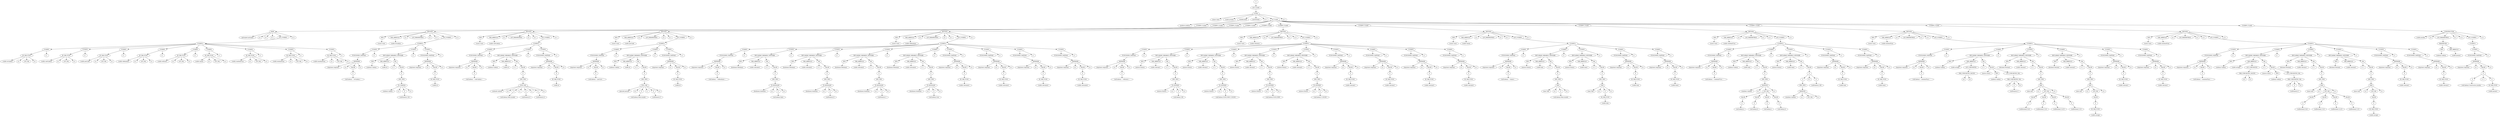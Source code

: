 digraph G{
52243212[label="S"];
52243212->426867;
426867[label="LST_CLASE"];
426867->3841804;
3841804[label="CLASE"];
3841804->34576242;
34576242[label="(clase) clase"];
3841804->42750725;
42750725[label="(valId) prueba"];
3841804->49212206;
49212206[label="VISIBILIDAD"];
49212206->40256670;
40256670[label="(publico) publico"];
3841804->26765710;
26765710[label="EXTENDER"];
3841804->39564799;
39564799[label="({) {"];
3841804->20538874;
20538874[label="CP_CLASE"];
20538874->50632145;
50632145[label="CUERPO_CLASE"];
50632145->53036123;
53036123[label="MAIN"];
53036123->7563067;
7563067[label="(principal) principal"];
53036123->958745;
958745[label="(() ("];
53036123->8628710;
8628710[label="()) )"];
53036123->10549531;
10549531[label="({) {"];
53036123->27836922;
27836922[label="LST_CUERPO"];
27836922->49205706;
49205706[label="CUERPO+"];
49205706->40198173;
40198173[label="CUERPO"];
40198173->26239245;
26239245[label="ID_VAR_FUNC"];
26239245->34826618;
34826618[label="(valId) toCadena"];
26239245->45004109;
45004109[label="(() ("];
26239245->2383799;
2383799[label="LST_VAL"];
26239245->21454193;
21454193[label="()) )"];
40198173->58870012;
58870012[label="(;) ;"];
49205706->60068066;
60068066[label="CUERPO"];
60068066->3741682;
3741682[label="ID_VAR_FUNC"];
3741682->33675143;
33675143[label="(valId) subCadena"];
3741682->34640832;
34640832[label="(() ("];
3741682->43332040;
43332040[label="LST_VAL"];
3741682->54444047;
54444047[label="()) )"];
60068066->20234383;
20234383[label="(;) ;"];
49205706->47891719;
47891719[label="CUERPO"];
47891719->28372289;
28372289[label="ID_VAR_FUNC"];
28372289->54024015;
54024015[label="(valId) posCade"];
28372289->16454088;
16454088[label="(() ("];
28372289->13869071;
13869071[label="LST_VAL"];
28372289->57712780;
57712780[label="()) )"];
47891719->49652976;
49652976[label="(;) ;"];
49205706->44223604;
44223604[label="CUERPO"];
44223604->62468121;
62468121[label="ID_VAR_FUNC"];
62468121->25342185;
25342185[label="(valId) toBooleano"];
62468121->26753075;
26753075[label="(() ("];
62468121->39451090;
39451090[label="LST_VAL"];
62468121->19515494;
19515494[label="()) )"];
44223604->41421720;
41421720[label="(;) ;"];
49205706->37251161;
37251161[label="CUERPO"];
37251161->66824994;
66824994[label="ID_VAR_FUNC"];
66824994->64554036;
64554036[label="(valId) toEntero"];
66824994->44115416;
44115416[label="(() ("];
66824994->61494432;
61494432[label="LST_VAL"];
66824994->16578980;
16578980[label="()) )"];
37251161->14993092;
14993092[label="(;) ;"];
49205706->720107;
720107[label="CUERPO"];
720107->6480969;
6480969[label="ID_VAR_FUNC"];
6480969->58328727;
58328727[label="(valId) taman"];
6480969->55196503;
55196503[label="(() ("];
6480969->27006480;
27006480[label="LST_VAL"];
6480969->41731733;
41731733[label="()) )"];
720107->40041277;
40041277[label="(;) ;"];
49205706->24827179;
24827179[label="CUERPO"];
24827179->22118023;
22118023[label="ID_VAR_FUNC"];
22118023->64844482;
64844482[label="(valId) randomFUnc"];
22118023->46729429;
46729429[label="(() ("];
22118023->17911681;
17911681[label="LST_VAL"];
22118023->26987408;
26987408[label="()) )"];
24827179->41560081;
41560081[label="(;) ;"];
49205706->38496415;
38496415[label="CUERPO"];
38496415->10923418;
10923418[label="ID_VAR_FUNC"];
10923418->31201899;
31201899[label="(valId) minimoFunc"];
10923418->12381635;
12381635[label="(() ("];
10923418->44325851;
44325851[label="LST_VAL"];
10923418->63388340;
63388340[label="()) )"];
38496415->33624151;
33624151[label="(;) ;"];
49205706->34181910;
34181910[label="CUERPO"];
34181910->39201736;
39201736[label="ID_VAR_FUNC"];
39201736->17271312;
17271312[label="(valId) maximoFunc"];
39201736->21224086;
21224086[label="(() ("];
39201736->56799051;
56799051[label="LST_VAL"];
39201736->41429416;
41429416[label="()) )"];
34181910->37320431;
37320431[label="(;) ;"];
53036123->339559;
339559[label="(}) }"];
20538874->3056034;
3056034[label="CUERPO_CLASE"];
3056034->27504314;
27504314[label="METODO"];
27504314->46212239;
46212239[label="TIPO"];
46212239->13256970;
13256970[label="(vacio) vacio"];
27504314->52203868;
52203868[label="VAR_ARREGLO"];
52203868->72766;
72766[label="(valId) toCadena"];
27504314->654897;
654897[label="(() ("];
27504314->5894079;
5894079[label="LST_PARAMETROS"];
27504314->53046711;
53046711[label="()) )"];
27504314->7658356;
7658356[label="({) {"];
27504314->1816341;
1816341[label="LST_CUERPO"];
1816341->16347077;
16347077[label="CUERPO+"];
16347077->12905972;
12905972[label="CUERPO"];
12905972->49044892;
49044892[label="FUNCIONES_NATIVAS"];
49044892->38750844;
38750844[label="IMPRIMIR"];
38750844->13213278;
13213278[label="(imprimir) imprimir"];
38750844->51810644;
51810644[label="(() ("];
38750844->63642613;
63642613[label="VALOR"];
63642613->35912612;
35912612[label="E"];
35912612->54778057;
54778057[label="(valCadena) ----toCadena----"];
38750844->23240469;
23240469[label="()) )"];
12905972->7837633;
7837633[label="(;) ;"];
16347077->3429838;
3429838[label="CUERPO"];
3429838->30868550;
30868550[label="DECLARAR_VARIABLE_SINVISIBI"];
30868550->9381496;
9381496[label="TIPO"];
9381496->17324607;
17324607[label="(cadena) Cadena"];
30868550->21703739;
21703739[label="VAR_ARREGLO"];
21703739->61115925;
61115925[label="(valId) id"];
30868550->13172414;
13172414[label="VAL"];
13172414->51442863;
51442863[label="(=) ="];
13172414->60332585;
60332585[label="VALOR"];
60332585->6122357;
6122357[label="E"];
6122357->55101221;
55101221[label="OPE_TIPO"];
55101221->26148945;
26148945[label="TO_CADENA"];
26148945->34013913;
34013913[label="(cadena) cadena"];
26148945->37689768;
37689768[label="(() ("];
26148945->3663598;
3663598[label="E"];
3663598->32972388;
32972388[label="(valNumero) 105"];
26148945->28316044;
28316044[label="()) )"];
3429838->53517805;
53517805[label="(;) ;"];
16347077->11898202;
11898202[label="CUERPO"];
11898202->39974954;
39974954[label="FUNCIONES_NATIVAS"];
39974954->24230272;
24230272[label="IMPRIMIR"];
24230272->16745860;
16745860[label="(imprimir) imprimir"];
24230272->16495015;
16495015[label="(() ("];
24230272->14237410;
14237410[label="VALOR"];
14237410->61027830;
61027830[label="E"];
61027830->12379565;
12379565[label="ID_VAR_FUNC"];
12379565->44307222;
44307222[label="(valId) id"];
24230272->63220684;
63220684[label="()) )"];
11898202->32115247;
32115247[label="(;) ;"];
27504314->20601768;
20601768[label="(}) }"];
20538874->51198184;
51198184[label="CUERPO_CLASE"];
51198184->58130472;
58130472[label="METODO"];
58130472->53412201;
53412201[label="TIPO"];
53412201->10947764;
10947764[label="(vacio) vacio"];
58130472->31421019;
31421019[label="VAR_ARREGLO"];
31421019->14353717;
14353717[label="(valId) subCadena"];
58130472->62074597;
62074597[label="(() ("];
58130472->21800467;
21800467[label="LST_PARAMETROS"];
58130472->61986480;
61986480[label="()) )"];
58130472->21007413;
21007413[label="({) {"];
58130472->54848996;
54848996[label="LST_CUERPO"];
54848996->23878916;
23878916[label="CUERPO+"];
23878916->13583655;
13583655[label="CUERPO"];
13583655->55144039;
55144039[label="FUNCIONES_NATIVAS"];
55144039->26534308;
26534308[label="IMPRIMIR"];
26534308->37482183;
37482183[label="(imprimir) imprimir"];
26534308->1795329;
1795329[label="(() ("];
26534308->16157963;
16157963[label="VALOR"];
16157963->11203942;
11203942[label="E"];
11203942->33726620;
33726620[label="(valCadena) ----subCadena----"];
26534308->35104124;
35104124[label="()) )"];
13583655->47501665;
47501665[label="(;) ;"];
23878916->24861802;
24861802[label="CUERPO"];
24861802->22429634;
22429634[label="DECLARAR_VARIABLE_SINVISIBI"];
22429634->540121;
540121[label="TIPO"];
540121->4861097;
4861097[label="(cadena) Cadena"];
22429634->43749873;
43749873[label="VAR_ARREGLO"];
43749873->58204539;
58204539[label="(valId) id"];
22429634->54078809;
54078809[label="VAL"];
54078809->16947234;
16947234[label="(=) ="];
54078809->18307385;
18307385[label="VALOR"];
18307385->30548742;
30548742[label="E"];
30548742->6503226;
6503226[label="OPE_TIPO"];
6503226->58529038;
58529038[label="SUB_CAD"];
58529038->56999299;
56999299[label="(subcad) subcad"];
58529038->43231651;
43231651[label="(() ("];
58529038->53540541;
53540541[label="E"];
53540541->12102828;
12102828[label="(valCadena) Hola mundo"];
58529038->41816592;
41816592[label="(,) ,"];
58529038->40805010;
40805010[label="E"];
40805010->31700771;
31700771[label="(valNumero) 0"];
58529038->16871484;
16871484[label="(,) ,"];
58529038->17625630;
17625630[label="E"];
17625630->24412946;
24412946[label="(valNumero) 4"];
58529038->18389930;
18389930[label="()) )"];
24861802->31291646;
31291646[label="(;) ;"];
23878916->13189358;
13189358[label="CUERPO"];
13189358->51595365;
51595365[label="FUNCIONES_NATIVAS"];
51595365->61705107;
61705107[label="IMPRIMIR"];
61705107->18475057;
18475057[label="(imprimir) imprimir"];
61705107->32057793;
32057793[label="(() ("];
61705107->20084682;
20084682[label="VALOR"];
20084682->46544415;
46544415[label="E"];
46544415->16246551;
16246551[label="ID_VAR_FUNC"];
16246551->12001237;
12001237[label="(valId) id"];
61705107->40902273;
40902273[label="()) )"];
13189358->32576140;
32576140[label="(;) ;"];
58130472->24749807;
24749807[label="(}) }"];
20538874->21421675;
21421675[label="CUERPO_CLASE"];
21421675->58577354;
58577354[label="METODO"];
58577354->57434139;
57434139[label="TIPO"];
57434139->47145209;
47145209[label="(vacio) vacio"];
58577354->21653700;
21653700[label="VAR_ARREGLO"];
21653700->60665573;
60665573[label="(valId) posCade"];
58577354->9119245;
9119245[label="(() ("];
58577354->14964341;
14964341[label="LST_PARAMETROS"];
58577354->461342;
461342[label="()) )"];
58577354->4152081;
4152081[label="({) {"];
58577354->37368736;
37368736[label="LST_CUERPO"];
37368736->774306;
774306[label="CUERPO+"];
774306->6968762;
6968762[label="CUERPO"];
6968762->62718864;
62718864[label="FUNCIONES_NATIVAS"];
62718864->27598869;
27598869[label="IMPRIMIR"];
27598869->47063234;
47063234[label="(imprimir) imprimir"];
27598869->20915929;
20915929[label="(() ("];
27598869->54025633;
54025633[label="VALOR"];
54025633->16468652;
16468652[label="E"];
16468652->14000148;
14000148[label="(valCadena) ----posCad----"];
27598869->58892473;
58892473[label="()) )"];
6968762->60270212;
60270212[label="(;) ;"];
774306->5560998;
5560998[label="CUERPO"];
5560998->50048984;
50048984[label="DECLARAR_VARIABLE_SINVISIBI"];
50048984->47787675;
47787675[label="TIPO"];
47787675->27435897;
27435897[label="(cadena) Cadena"];
50048984->45596481;
45596481[label="VAR_ARREGLO"];
45596481->7715150;
7715150[label="(valId) id"];
50048984->2327487;
2327487[label="VAL"];
2327487->20947391;
20947391[label="(=) ="];
2327487->54308798;
54308798[label="VALOR"];
54308798->19017142;
19017142[label="E"];
19017142->36936550;
36936550[label="OPE_TIPO"];
36936550->63993496;
63993496[label="POS_CAD"];
63993496->39070558;
39070558[label="(poscad) poscaD"];
63993496->16090703;
16090703[label="(() ("];
63993496->10598606;
10598606[label="E"];
10598606->28278595;
28278595[label="(valCadena) Hola mundo"];
63993496->53180767;
53180767[label="(,) ,"];
63993496->8864859;
8864859[label="E"];
8864859->12674872;
12674872[label="(valNumero) 3"];
63993496->46964992;
46964992[label="()) )"];
5560998->20031746;
20031746[label="(;) ;"];
774306->46067993;
46067993[label="CUERPO"];
46067993->11958757;
11958757[label="FUNCIONES_NATIVAS"];
11958757->40519951;
40519951[label="IMPRIMIR"];
40519951->29135240;
29135240[label="(imprimir) imprimir"];
40519951->60890569;
60890569[label="(() ("];
40519951->11144211;
11144211[label="VALOR"];
11144211->33189039;
33189039[label="E"];
33189039->30265903;
30265903[label="ID_VAR_FUNC"];
30265903->3957675;
3957675[label="(valId) id"];
40519951->35619075;
35619075[label="()) )"];
46067993->52136226;
52136226[label="(;) ;"];
58577354->66572856;
66572856[label="(}) }"];
20538874->62284798;
62284798[label="CUERPO_CLASE"];
62284798->23692278;
23692278[label="METODO"];
23692278->11903911;
11903911[label="TIPO"];
11903911->40026340;
40026340[label="(vacio) vacio"];
23692278->24692740;
24692740[label="VAR_ARREGLO"];
24692740->20908074;
20908074[label="(valId) toBooleano"];
23692278->53954942;
53954942[label="(() ("];
23692278->15832433;
15832433[label="LST_PARAMETROS"];
23692278->8274172;
8274172[label="()) )"];
23692278->7358688;
7358688[label="({) {"];
23692278->66228199;
66228199[label="LST_CUERPO"];
66228199->59182880;
59182880[label="CUERPO+"];
59182880->62883878;
62883878[label="CUERPO"];
62883878->29083993;
29083993[label="FUNCIONES_NATIVAS"];
29083993->60429346;
60429346[label="IMPRIMIR"];
60429346->6993202;
6993202[label="(imprimir) imprimir"];
60429346->62938818;
62938818[label="(() ("];
60429346->29578451;
29578451[label="VALOR"];
29578451->64879470;
64879470[label="E"];
64879470->47044325;
47044325[label="(valCadena) ----toBooleano----"];
60429346->20745743;
20745743[label="()) )"];
62883878->52493967;
52493967[label="(;) ;"];
59182880->2683661;
2683661[label="CUERPO"];
2683661->24152954;
24152954[label="DECLARAR_VARIABLE_SINVISIBI"];
24152954->16049999;
16049999[label="TIPO"];
16049999->10232270;
10232270[label="(booleano) Booleano"];
24152954->24981566;
24981566[label="VAR_ARREGLO"];
24981566->23507505;
23507505[label="(valId) calculate1"];
24152954->10240961;
10240961[label="VAL"];
10240961->25059790;
25059790[label="(=) ="];
10240961->24211521;
24211521[label="VALOR"];
24211521->16577099;
16577099[label="E"];
16577099->14976165;
14976165[label="OPE_TIPO"];
14976165->567760;
567760[label="TO_BOOLEAN"];
567760->5109846;
5109846[label="(booleano) booleano"];
567760->45988614;
45988614[label="(() ("];
567760->11244347;
11244347[label="E"];
11244347->34090260;
34090260[label="(valCadena) false"];
567760->38376892;
38376892[label="()) )"];
2683661->9847715;
9847715[label="(;) ;"];
59182880->21520579;
21520579[label="CUERPO"];
21520579->59467483;
59467483[label="DECLARAR_VARIABLE_SINVISIBI"];
59467483->65445301;
65445301[label="TIPO"];
65445301->52136803;
52136803[label="(booleano) Booleano"];
59467483->66578044;
66578044[label="VAR_ARREGLO"];
66578044->62331491;
62331491[label="(valId) calculate2"];
59467483->24112512;
24112512[label="VAL"];
24112512->15686020;
15686020[label="(=) ="];
24112512->6956456;
6956456[label="VALOR"];
6956456->62608109;
62608109[label="E"];
62608109->26602077;
26602077[label="OPE_TIPO"];
26602077->38092103;
38092103[label="TO_BOOLEAN"];
38092103->7284614;
7284614[label="(booleano) booleano"];
38092103->65561530;
65561530[label="(() ("];
38092103->53182860;
53182860[label="E"];
53182860->8883693;
8883693[label="(valNumero) 0"];
38092103->12844374;
12844374[label="()) )"];
21520579->48490504;
48490504[label="(;) ;"];
59182880->33761356;
33761356[label="CUERPO"];
33761356->35416756;
35416756[label="DECLARAR_VARIABLE_SINVISIBI"];
35416756->50315352;
50315352[label="TIPO"];
50315352->50184984;
50184984[label="(booleano) Booleano"];
35416756->49011679;
49011679[label="VAR_ARREGLO"];
49011679->38451933;
38451933[label="(valId) calculate3"];
35416756->10523083;
10523083[label="VAL"];
10523083->27598891;
27598891[label="(=) ="];
10523083->47063428;
47063428[label="VALOR"];
47063428->20917673;
20917673[label="E"];
20917673->54041329;
54041329[label="OPE_TIPO"];
54041329->16609919;
16609919[label="TO_BOOLEAN"];
16609919->15271547;
15271547[label="(booleano) booleano"];
16609919->3226198;
3226198[label="(() ("];
16609919->29035785;
29035785[label="E"];
29035785->59995477;
59995477[label="(valNumero) 1"];
16609919->3088388;
3088388[label="()) )"];
33761356->27795493;
27795493[label="(;) ;"];
59182880->48832851;
48832851[label="CUERPO"];
48832851->36842478;
36842478[label="DECLARAR_VARIABLE_SINVISIBI"];
36842478->63146847;
63146847[label="TIPO"];
63146847->31450711;
31450711[label="(booleano) Booleano"];
36842478->14620943;
14620943[label="VAR_ARREGLO"];
14620943->64479624;
64479624[label="(valId) calculate4"];
36842478->43445707;
43445707[label="VAL"];
43445707->55467050;
55467050[label="(=) ="];
43445707->29441404;
29441404[label="VALOR"];
29441404->63646052;
63646052[label="E"];
63646052->35943562;
35943562[label="OPE_TIPO"];
35943562->55056607;
55056607[label="TO_BOOLEAN"];
55056607->25747420;
25747420[label="(booleano) booleano"];
55056607->30400195;
30400195[label="(() ("];
55056607->5166299;
5166299[label="E"];
5166299->46496694;
46496694[label="(valCadena) true"];
55056607->15817070;
15817070[label="()) )"];
48832851->8135907;
8135907[label="(;) ;"];
59182880->6114302;
6114302[label="CUERPO"];
6114302->55028720;
55028720[label="FUNCIONES_NATIVAS"];
55028720->25496434;
25496434[label="IMPRIMIR"];
25496434->28141317;
28141317[label="(imprimir) imprimir"];
25496434->51945267;
51945267[label="(() ("];
25496434->64854219;
64854219[label="VALOR"];
64854219->46817064;
46817064[label="E"];
46817064->18700393;
18700393[label="ID_VAR_FUNC"];
18700393->34085817;
34085817[label="(valId) calculate1"];
25496434->38336904;
38336904[label="()) )"];
6114302->9487824;
9487824[label="(;) ;"];
59182880->18281552;
18281552[label="CUERPO"];
18281552->30316242;
30316242[label="FUNCIONES_NATIVAS"];
30316242->4410728;
4410728[label="IMPRIMIR"];
4410728->39696553;
39696553[label="(imprimir) imprimir"];
4410728->21724664;
21724664[label="(() ("];
4410728->61304253;
61304253[label="VALOR"];
61304253->14867369;
14867369[label="E"];
14867369->66697461;
66697461[label="ID_VAR_FUNC"];
66697461->63406242;
63406242[label="(valId) calculate2"];
4410728->33785274;
33785274[label="()) )"];
18281552->35632012;
35632012[label="(;) ;"];
59182880->52252659;
52252659[label="CUERPO"];
52252659->511887;
511887[label="FUNCIONES_NATIVAS"];
511887->4606985;
4606985[label="IMPRIMIR"];
4606985->41462866;
41462866[label="(imprimir) imprimir"];
4606985->37621475;
37621475[label="(() ("];
4606985->3048957;
3048957[label="VALOR"];
3048957->27440617;
27440617[label="E"];
27440617->45638969;
45638969[label="ID_VAR_FUNC"];
45638969->8097541;
8097541[label="(valId) calculate3"];
4606985->5769005;
5769005[label="()) )"];
52252659->51921052;
51921052[label="(;) ;"];
59182880->64636290;
64636290[label="CUERPO"];
64636290->44855704;
44855704[label="FUNCIONES_NATIVAS"];
44855704->1048160;
1048160[label="IMPRIMIR"];
1048160->9433441;
9433441[label="(imprimir) imprimir"];
1048160->17792110;
17792110[label="(() ("];
1048160->25911262;
25911262[label="VALOR"];
25911262->31874772;
31874772[label="E"];
31874772->18437496;
18437496[label="ID_VAR_FUNC"];
18437496->31719739;
31719739[label="(valId) calculate4"];
1048160->17042198;
17042198[label="()) )"];
64636290->19162058;
19162058[label="(;) ;"];
23692278->38240801;
38240801[label="(}) }"];
20538874->8622890;
8622890[label="CUERPO_CLASE"];
8622890->10497152;
10497152[label="METODO"];
10497152->27365507;
27365507[label="TIPO"];
27365507->44962972;
44962972[label="(vacio) vacio"];
10497152->2013564;
2013564[label="VAR_ARREGLO"];
2013564->18122076;
18122076[label="(valId) toEntero"];
10497152->28880957;
28880957[label="(() ("];
10497152->58602024;
58602024[label="LST_PARAMETROS"];
10497152->57656175;
57656175[label="()) )"];
10497152->49143529;
49143529[label="({) {"];
10497152->39638585;
39638585[label="LST_CUERPO"];
39638585->21202951;
21202951[label="CUERPO+"];
21202951->56608836;
56608836[label="CUERPO"];
56608836->39717481;
39717481[label="FUNCIONES_NATIVAS"];
39717481->21913016;
21913016[label="IMPRIMIR"];
21913016->62999416;
62999416[label="(imprimir) imprimir"];
21913016->30123835;
30123835[label="(() ("];
21913016->2679067;
2679067[label="VALOR"];
2679067->24111608;
24111608[label="E"];
24111608->15677883;
15677883[label="(valCadena) ----toEntero----"];
21913016->6883221;
6883221[label="()) )"];
56608836->61948991;
61948991[label="(;) ;"];
21202951->20670010;
20670010[label="CUERPO"];
20670010->51812368;
51812368[label="DECLARAR_VARIABLE_SINVISIBI"];
51812368->63658128;
63658128[label="TIPO"];
63658128->36052245;
36052245[label="(entero) Entero"];
51812368->56034750;
56034750[label="VAR_ARREGLO"];
56034750->34550710;
34550710[label="(valId) calcular1"];
51812368->42520941;
42520941[label="VAL"];
42520941->47144157;
47144157[label="(=) ="];
42520941->21644229;
21644229[label="VALOR"];
21644229->60580335;
60580335[label="E"];
60580335->8352109;
8352109[label="OPE_TIPO"];
8352109->8060118;
8060118[label="TO_ENTERO"];
8060118->5432205;
5432205[label="(entero) Entero"];
8060118->48889850;
48889850[label="(() ("];
8060118->37355470;
37355470[label="E"];
37355470->654914;
654914[label="(valCadena) 100"];
8060118->5894231;
5894231[label="()) )"];
20670010->53048087;
53048087[label="(;) ;"];
21202951->7670737;
7670737[label="CUERPO"];
7670737->1927776;
1927776[label="DECLARAR_VARIABLE_SINVISIBI"];
1927776->17349988;
17349988[label="TIPO"];
17349988->21932166;
21932166[label="(entero) Entero"];
1927776->63171767;
63171767[label="VAR_ARREGLO"];
63171767->31674992;
31674992[label="(valId) calcular2"];
1927776->16639474;
16639474[label="VAL"];
16639474->15537542;
15537542[label="(=) ="];
16639474->5620158;
5620158[label="VALOR"];
5620158->50581426;
50581426[label="E"];
50581426->52579650;
52579650[label="OPE_TIPO"];
52579650->3454809;
3454809[label="TO_ENTERO"];
3454809->31093287;
31093287[label="(entero) Entero"];
3454809->11404133;
11404133[label="(() ("];
3454809->35528341;
35528341[label="E"];
35528341->51319614;
51319614[label="(valCadena) 02/01/2000 12:00:00"];
3454809->59223347;
59223347[label="()) )"];
7670737->63248075;
63248075[label="(;) ;"];
21202951->32361769;
32361769[label="CUERPO"];
32361769->22820469;
22820469[label="DECLARAR_VARIABLE_SINVISIBI"];
22820469->4057632;
4057632[label="TIPO"];
4057632->36518691;
36518691[label="(entero) Entero"];
22820469->60232767;
60232767[label="VAR_ARREGLO"];
60232767->5223998;
5223998[label="(valId) calcular3"];
22820469->47015983;
47015983[label="VAL"];
47015983->20490669;
20490669[label="(=) ="];
47015983->50198296;
50198296[label="VALOR"];
50198296->49131481;
49131481[label="E"];
49131481->39530145;
39530145[label="OPE_TIPO"];
39530145->20226985;
20226985[label="TO_ENTERO"];
20226985->47825138;
47825138[label="(entero) Entero"];
20226985->27773061;
27773061[label="(() ("];
20226985->48630964;
48630964[label="E"];
48630964->35025494;
35025494[label="(valCadena) 02/01/2000"];
20226985->46793998;
46793998[label="()) )"];
32361769->18492804;
18492804[label="(;) ;"];
21202951->32217513;
32217513[label="CUERPO"];
32217513->21522166;
21522166[label="DECLARAR_VARIABLE_SINVISIBI"];
21522166->59481773;
59481773[label="TIPO"];
59481773->65573909;
65573909[label="(entero) Entero"];
21522166->53294272;
53294272[label="VAR_ARREGLO"];
53294272->9886408;
9886408[label="(valId) calcular4"];
21522166->21868813;
21868813[label="VAL"];
21868813->62601592;
62601592[label="(=) ="];
21868813->26543418;
26543418[label="VALOR"];
26543418->37564172;
37564172[label="E"];
37564172->2533231;
2533231[label="OPE_TIPO"];
2533231->22799085;
22799085[label="TO_ENTERO"];
22799085->3865173;
3865173[label="(entero) Entero"];
22799085->34786562;
34786562[label="(() ("];
22799085->44643603;
44643603[label="E"];
44643603->66248115;
66248115[label="(valCadena) 12:00:00"];
22799085->59362130;
59362130[label="()) )"];
32217513->64497130;
64497130[label="(;) ;"];
21202951->43603258;
43603258[label="CUERPO"];
43603258->56885004;
56885004[label="FUNCIONES_NATIVAS"];
56885004->42202994;
42202994[label="IMPRIMIR"];
42202994->44282627;
44282627[label="(imprimir) imprimir"];
42202994->62999330;
62999330[label="(() ("];
42202994->30123063;
30123063[label="VALOR"];
30123063->2672115;
2672115[label="E"];
2672115->24049039;
24049039[label="ID_VAR_FUNC"];
24049039->15114764;
15114764[label="(valId) calcular1"];
42202994->1815156;
1815156[label="()) )"];
43603258->16336406;
16336406[label="(;) ;"];
21202951->12809933;
12809933[label="CUERPO"];
12809933->48180537;
48180537[label="FUNCIONES_NATIVAS"];
48180537->30971651;
30971651[label="IMPRIMIR"];
30971651->10309404;
10309404[label="(imprimir) imprimir"];
30971651->25675773;
25675773[label="(() ("];
30971651->29755367;
29755367[label="VALOR"];
29755367->66471715;
66471715[label="E"];
66471715->61374531;
61374531[label="ID_VAR_FUNC"];
61374531->15499871;
15499871[label="(valId) calcular2"];
30971651->5281111;
5281111[label="()) )"];
12809933->47530006;
47530006[label="(;) ;"];
21202951->25116876;
25116876[label="CUERPO"];
25116876->24725298;
24725298[label="FUNCIONES_NATIVAS"];
24725298->21201098;
21201098[label="IMPRIMIR"];
21201098->56592155;
56592155[label="(imprimir) imprimir"];
21201098->39567352;
39567352[label="(() ("];
21201098->20561848;
20561848[label="VALOR"];
20561848->50838910;
50838910[label="E"];
50838910->54897010;
54897010[label="ID_VAR_FUNC"];
54897010->24311045;
24311045[label="(valId) calcular3"];
21201098->17472816;
17472816[label="()) )"];
25116876->23037620;
23037620[label="(;) ;"];
21202951->6011995;
6011995[label="CUERPO"];
6011995->54107956;
54107956[label="FUNCIONES_NATIVAS"];
54107956->17209562;
17209562[label="IMPRIMIR"];
17209562->20668333;
20668333[label="(imprimir) imprimir"];
17209562->51797270;
51797270[label="(() ("];
17209562->63522246;
63522246[label="VALOR"];
63522246->34829302;
34829302[label="E"];
34829302->45028263;
45028263[label="ID_VAR_FUNC"];
45028263->2601186;
2601186[label="(valId) calcular4"];
17209562->23410681;
23410681[label="()) )"];
6011995->9369539;
9369539[label="(;) ;"];
10497152->17216995;
17216995[label="(}) }"];
20538874->20735233;
20735233[label="CUERPO_CLASE"];
20735233->52399374;
52399374[label="METODO"];
52399374->1832323;
1832323[label="TIPO"];
1832323->16490914;
16490914[label="(vacio) vacio"];
52399374->14200498;
14200498[label="VAR_ARREGLO"];
14200498->60695621;
60695621[label="(valId) taman"];
52399374->9389685;
9389685[label="(() ("];
52399374->17398306;
17398306[label="LST_PARAMETROS"];
52399374->22367029;
22367029[label="()) )"];
52399374->67085535;
67085535[label="({) {"];
52399374->66898905;
66898905[label="LST_CUERPO"];
66898905->65219236;
65219236[label="CUERPO+"];
65219236->50102218;
50102218[label="CUERPO"];
50102218->48266778;
48266778[label="FUNCIONES_NATIVAS"];
48266778->31747823;
31747823[label="IMPRIMIR"];
31747823->17294952;
17294952[label="(imprimir) imprimir"];
31747823->21436848;
21436848[label="(() ("];
31747823->58713911;
58713911[label="VALOR"];
58713911->58663159;
58663159[label="E"];
58663159->58206383;
58206383[label="(valCadena) ----taman----"];
31747823->54095401;
54095401[label="()) )"];
50102218->17096567;
17096567[label="(;) ;"];
65219236->19651376;
19651376[label="CUERPO"];
19651376->42644663;
42644663[label="DECLARAR_VARIABLE_SINVISIBI"];
42644663->48257652;
48257652[label="TIPO"];
48257652->31665688;
31665688[label="(entero) Entero"];
42644663->16555740;
16555740[label="VAR_ARREGLO"];
16555740->14783937;
14783937[label="(valId) hola"];
42644663->65946577;
65946577[label="VAL"];
65946577->56648283;
56648283[label="(=) ="];
65946577->40072506;
40072506[label="VALOR"];
40072506->25108238;
25108238[label="E"];
25108238->24647552;
24647552[label="OPE_TIPO"];
24647552->20501377;
20501377[label="TAM"];
20501377->50294666;
50294666[label="(tam) Tam"];
20501377->49998812;
49998812[label="(() ("];
20501377->47336128;
47336128[label="E"];
47336128->23371976;
23371976[label="(valCadena) Hola mundo"];
20501377->9021196;
9021196[label="()) )"];
19651376->14081900;
14081900[label="(;) ;"];
65219236->59628243;
59628243[label="CUERPO"];
59628243->66892145;
66892145[label="DECLARAR_VARIABLE_SINVISIBI"];
66892145->65158399;
65158399[label="TIPO"];
65158399->49554687;
49554687[label="(entero) Entero"];
66892145->43339000;
43339000[label="VAR_ARREGLO"];
43339000->54506685;
54506685[label="(valId) hola1"];
66892145->20798117;
20798117[label="VAL"];
20798117->52965331;
52965331[label="(=) ="];
20798117->6925935;
6925935[label="VALOR"];
6925935->62333418;
62333418[label="E"];
62333418->24129853;
24129853[label="OPE_TIPO"];
24129853->15842089;
15842089[label="TAM"];
15842089->8361080;
8361080[label="(tam) Tam"];
15842089->8140857;
8140857[label="(() ("];
15842089->6158855;
6158855[label="E"];
6158855->55429698;
55429698[label="ID_VAR_FUNC"];
55429698->29105235;
29105235[label="(valId) hola"];
15842089->60620523;
60620523[label="()) )"];
59628243->8713795;
8713795[label="(;) ;"];
65219236->11315292;
11315292[label="CUERPO"];
11315292->34728767;
34728767[label="FUNCIONES_NATIVAS"];
34728767->44123454;
44123454[label="IMPRIMIR"];
44123454->61566768;
61566768[label="(imprimir) imprimir"];
44123454->17230008;
17230008[label="(() ("];
44123454->20852350;
20852350[label="VALOR"];
20852350->53453427;
53453427[label="E"];
53453427->11318800;
11318800[label="ID_VAR_FUNC"];
11318800->34760343;
34760343[label="(valId) hola"];
44123454->44407631;
44407631[label="()) )"];
11315292->64124362;
64124362[label="(;) ;"];
65219236->40248354;
40248354[label="CUERPO"];
40248354->26690871;
26690871[label="FUNCIONES_NATIVAS"];
26690871->38891250;
38891250[label="IMPRIMIR"];
38891250->14476932;
14476932[label="(imprimir) imprimir"];
38891250->63183526;
63183526[label="(() ("];
38891250->31780825;
31780825[label="VALOR"];
31780825->17591975;
17591975[label="E"];
17591975->24110047;
24110047[label="ID_VAR_FUNC"];
24110047->15663836;
15663836[label="(valId) hola1"];
38891250->6756797;
6756797[label="()) )"];
40248354->60811181;
60811181[label="(;) ;"];
52399374->10429724;
10429724[label="(}) }"];
20538874->26758660;
26758660[label="CUERPO_CLASE"];
26758660->39501348;
39501348[label="METODO"];
39501348->19967814;
19967814[label="TIPO"];
19967814->45492604;
45492604[label="(vacio) vacio"];
39501348->6780253;
6780253[label="VAR_ARREGLO"];
6780253->61022284;
61022284[label="(valId) randomFUnc"];
39501348->12329649;
12329649[label="(() ("];
39501348->43857981;
43857981[label="LST_PARAMETROS"];
39501348->59177513;
59177513[label="()) )"];
39501348->62835574;
62835574[label="({) {"];
39501348->28649262;
28649262[label="LST_CUERPO"];
28649262->56516768;
56516768[label="CUERPO+"];
56516768->38888871;
38888871[label="CUERPO"];
38888871->14455523;
14455523[label="FUNCIONES_NATIVAS"];
14455523->62990845;
62990845[label="IMPRIMIR"];
62990845->30046694;
30046694[label="(imprimir) imprimir"];
62990845->1984791;
1984791[label="(() ("];
62990845->17863121;
17863121[label="VALOR"];
17863121->26550365;
26550365[label="E"];
26550365->37626701;
37626701[label="(valCadena) ----randomFUnc----"];
62990845->3095993;
3095993[label="()) )"];
38888871->27863937;
27863937[label="(;) ;"];
56516768->49448848;
49448848[label="CUERPO"];
49448848->42386454;
42386454[label="DECLARAR_VARIABLE_SINVISIBI"];
42386454->45933772;
45933772[label="TIPO"];
45933772->10750772;
10750772[label="(cadena) Cadena"];
42386454->29648085;
29648085[label="VAR_ARREGLO"];
29648085->65506178;
65506178[label="(valId) hola"];
42386454->52684690;
52684690[label="VAL"];
52684690->4400168;
4400168[label="(=) ="];
52684690->39601516;
39601516[label="VALOR"];
39601516->20869327;
20869327[label="E"];
20869327->53606218;
53606218[label="OPE_TIPO"];
53606218->12693918;
12693918[label="RANDOM"];
12693918->47136405;
47136405[label="(random) random"];
12693918->21574462;
21574462[label="(() ("];
12693918->59952436;
59952436[label="LST_VAL"];
59952436->2701015;
2701015[label="VALOR"];
2701015->24309136;
24309136[label="E"];
24309136->17455632;
17455632[label="(valCadena) a"];
59952436->22882960;
22882960[label="VALOR"];
22882960->4620049;
4620049[label="E"];
4620049->41580444;
41580444[label="(valCadena) b"];
59952436->38679683;
38679683[label="VALOR"];
38679683->12572829;
12572829[label="E"];
12572829->46046605;
46046605[label="(valCadena) c"];
59952436->11766267;
11766267[label="VALOR"];
11766267->38787544;
38787544[label="E"];
38787544->13543581;
13543581[label="(valCadena) d"];
12693918->54783372;
54783372[label="()) )"];
49448848->23288300;
23288300[label="(;) ;"];
56516768->8268111;
8268111[label="CUERPO"];
8268111->7304143;
7304143[label="DECLARAR_VARIABLE_SINVISIBI"];
7304143->65737292;
65737292[label="TIPO"];
65737292->54764719;
54764719[label="(entero) Entero"];
7304143->23120425;
23120425[label="VAR_ARREGLO"];
23120425->6757235;
6757235[label="(valId) hola1"];
7304143->60815118;
60815118[label="VAL"];
60815118->10465156;
10465156[label="(=) ="];
60815118->27077540;
27077540[label="VALOR"];
27077540->42371273;
42371273[label="E"];
42371273->45797138;
45797138[label="E"];
45797138->9521066;
9521066[label="OPE_TIPO"];
9521066->18580737;
18580737[label="RANDOM"];
18580737->33008913;
33008913[label="(random) random"];
18580737->28644761;
28644761[label="(() ("];
18580737->56476259;
56476259[label="LST_VAL"];
18580737->38524289;
38524289[label="()) )"];
42371273->11174282;
11174282[label="(*) *"];
42371273->33459681;
33459681[label="E"];
33459681->32701678;
32701678[label="(valNumero) 100"];
8268111->25879650;
25879650[label="(;) ;"];
56516768->31590262;
31590262[label="CUERPO"];
31590262->15876907;
15876907[label="FUNCIONES_NATIVAS"];
15876907->8674443;
8674443[label="IMPRIMIR"];
8674443->10961125;
10961125[label="(imprimir) imprimir"];
8674443->31541268;
31541268[label="(() ("];
8674443->15435960;
15435960[label="VALOR"];
15435960->4705914;
4705914[label="E"];
4705914->42353227;
42353227[label="ID_VAR_FUNC"];
42353227->45634724;
45634724[label="(valId) hola"];
8674443->8059334;
8059334[label="()) )"];
31590262->5425146;
5425146[label="(;) ;"];
56516768->48826322;
48826322[label="CUERPO"];
48826322->36783718;
36783718[label="FUNCIONES_NATIVAS"];
36783718->62618006;
62618006[label="IMPRIMIR"];
62618006->26691149;
26691149[label="(imprimir) imprimir"];
62618006->38893755;
38893755[label="(() ("];
62618006->14499481;
14499481[label="VALOR"];
14499481->63386473;
63386473[label="E"];
63386473->33607346;
33607346[label="ID_VAR_FUNC"];
33607346->34030663;
34030663[label="(valId) hola1"];
62618006->37840511;
37840511[label="()) )"];
48826322->5020285;
5020285[label="(;) ;"];
39501348->45182569;
45182569[label="(}) }"];
20538874->3989940;
3989940[label="CUERPO_CLASE"];
3989940->35909463;
35909463[label="METODO"];
35909463->54749715;
54749715[label="TIPO"];
54749715->22985394;
22985394[label="(vacio) vacio"];
35909463->5541955;
5541955[label="VAR_ARREGLO"];
5541955->49877601;
49877601[label="(valId) minimoFunc"];
35909463->46245228;
46245228[label="(() ("];
35909463->13553869;
13553869[label="LST_PARAMETROS"];
35909463->54875957;
54875957[label="()) )"];
35909463->24121565;
24121565[label="({) {"];
35909463->15767494;
15767494[label="LST_CUERPO"];
15767494->7689721;
7689721[label="CUERPO+"];
7689721->2098632;
2098632[label="CUERPO"];
2098632->18887690;
18887690[label="FUNCIONES_NATIVAS"];
18887690->35771490;
35771490[label="IMPRIMIR"];
35771490->53507960;
53507960[label="(imprimir) imprimir"];
35771490->11809597;
11809597[label="(() ("];
35771490->39177514;
39177514[label="VALOR"];
39177514->17053313;
17053313[label="E"];
17053313->19262089;
19262089[label="(valCadena) ----minimoFunc----"];
35771490->39141076;
39141076[label="()) )"];
2098632->16725372;
16725372[label="(;) ;"];
7689721->16310625;
16310625[label="CUERPO"];
16310625->12577900;
12577900[label="DECLARAR_VARIABLE_SINVISIBI"];
12577900->46092238;
46092238[label="TIPO"];
46092238->12176960;
12176960[label="(cadena) Cadena"];
12577900->42483779;
42483779[label="VAR_ARREGLO"];
42483779->46809697;
46809697[label="(valId) arreglo"];
42483779->18634089;
18634089[label="LST_CORCHETES"];
18634089->33489078;
33489078[label="PAR_CORCHETES_VACIOS"];
33489078->32966247;
32966247[label="([) ["];
33489078->28260775;
28260775[label="(]) ]"];
12577900->53020390;
53020390[label="VAL"];
53020390->7421470;
7421470[label="(=) ="];
53020390->66793230;
66793230[label="VALOR"];
66793230->64268160;
64268160[label="(nuevo) nuevo"];
66793230->41542534;
41542534[label="TIPO"];
41542534->38338487;
38338487[label="(cadena) cadena"];
66793230->9502070;
9502070[label="LST_CORCHETES_VAL"];
9502070->18409771;
18409771[label="PAR_CORCHETES_VAL"];
18409771->31470215;
31470215[label="([) ["];
18409771->14796483;
14796483[label="E"];
14796483->66059488;
66059488[label="(valNumero) 2"];
18409771->57664488;
57664488[label="(]) ]"];
16310625->49218346;
49218346[label="(;) ;"];
7689721->40311937;
40311937[label="CUERPO"];
40311937->27263117;
27263117[label="DECLARAR_VARIABLE_SINVISIBI"];
27263117->44041463;
44041463[label="TIPO"];
44041463->60828848;
60828848[label="(decimal) Decimal"];
27263117->10588721;
10588721[label="VAR_ARREGLO"];
10588721->28189627;
28189627[label="(valId) calcular1"];
27263117->52380055;
52380055[label="VAL"];
52380055->1658455;
1658455[label="(=) ="];
52380055->14926099;
14926099[label="VALOR"];
14926099->117163;
117163[label="E"];
117163->1054474;
1054474[label="OPE_TIPO"];
1054474->9490272;
9490272[label="MIN"];
9490272->18303590;
18303590[label="(min) min"];
9490272->30514590;
30514590[label="(() ("];
9490272->6195855;
6195855[label="LST_VAL"];
6195855->55762700;
55762700[label="VALOR"];
55762700->32102252;
32102252[label="E"];
32102252->20484818;
20484818[label="(valDecimal) 9.45"];
6195855->50145638;
50145638[label="VALOR"];
50145638->48657561;
48657561[label="E"];
48657561->35264868;
35264868[label="(valDecimal) 15.6"];
6195855->48948360;
48948360[label="VALOR"];
48948360->37882063;
37882063[label="E"];
37882063->5394248;
5394248[label="(valDecimal) 14.23"];
6195855->48548238;
48548238[label="VALOR"];
48548238->34280961;
34280961[label="E"];
34280961->40093194;
40093194[label="(valDecimal) 3.23"];
9490272->25294426;
25294426[label="()) )"];
40311937->26323242;
26323242[label="(;) ;"];
7689721->35582587;
35582587[label="CUERPO"];
35582587->51807830;
51807830[label="DECLARAR_VARIABLE_SINVISIBI"];
51807830->63617293;
63617293[label="TIPO"];
63617293->35684727;
35684727[label="(decimal) Decimal"];
51807830->52727095;
52727095[label="VAR_ARREGLO"];
52727095->4781813;
4781813[label="(valId) calcular2"];
51807830->43036322;
43036322[label="VAL"];
43036322->51782583;
51782583[label="(=) ="];
43036322->63390070;
63390070[label="VALOR"];
63390070->33639718;
33639718[label="E"];
33639718->34322009;
34322009[label="OPE_TIPO"];
34322009->40462633;
40462633[label="MIN"];
40462633->28619382;
28619382[label="(min) min"];
40462633->56247849;
56247849[label="(() ("];
40462633->36468595;
36468595[label="LST_VAL"];
36468595->59781901;
59781901[label="VALOR"];
59781901->1166200;
1166200[label="E"];
1166200->10495806;
10495806[label="ID_VAR_FUNC"];
10495806->27353390;
27353390[label="(valId) arreglo"];
40462633->44853923;
44853923[label="()) )"];
35582587->1032124;
1032124[label="(;) ;"];
7689721->9289124;
9289124[label="CUERPO"];
9289124->16493259;
16493259[label="FUNCIONES_NATIVAS"];
16493259->14221611;
14221611[label="IMPRIMIR"];
14221611->60885635;
60885635[label="(imprimir) imprimir"];
14221611->11099805;
11099805[label="(() ("];
14221611->32789387;
32789387[label="VALOR"];
32789387->26669028;
26669028[label="E"];
26669028->38694667;
38694667[label="ID_VAR_FUNC"];
38694667->12707688;
12707688[label="(valId) calcular1"];
14221611->47260332;
47260332[label="()) )"];
9289124->22689808;
22689808[label="(;) ;"];
7689721->2881685;
2881685[label="CUERPO"];
2881685->25935173;
25935173[label="FUNCIONES_NATIVAS"];
25935173->32089967;
32089967[label="IMPRIMIR"];
32089967->20374254;
20374254[label="(imprimir) imprimir"];
32089967->49150562;
49150562[label="(() ("];
32089967->39701876;
39701876[label="VALOR"];
39701876->21772565;
21772565[label="E"];
21772565->61735358;
61735358[label="ID_VAR_FUNC"];
61735358->18747312;
18747312[label="(valId) calcular2"];
32089967->34508084;
34508084[label="()) )"];
2881685->42137308;
42137308[label="(;) ;"];
35909463->43691456;
43691456[label="(}) }"];
20538874->57678784;
57678784[label="CUERPO_CLASE"];
57678784->49347015;
49347015[label="METODO"];
49347015->41469957;
41469957[label="TIPO"];
41469957->37685299;
37685299[label="(vacio) vacio"];
49347015->3623379;
3623379[label="VAR_ARREGLO"];
3623379->32610412;
32610412[label="(valId) maximoFunc"];
49347015->25058257;
25058257[label="(() ("];
49347015->24197721;
24197721[label="LST_PARAMETROS"];
49347015->16452903;
16452903[label="()) )"];
49347015->13858403;
13858403[label="({) {"];
49347015->57616766;
57616766[label="LST_CUERPO"];
57616766->48788849;
48788849[label="CUERPO+"];
48788849->36446461;
36446461[label="CUERPO"];
36446461->59582700;
59582700[label="FUNCIONES_NATIVAS"];
59582700->66482253;
66482253[label="IMPRIMIR"];
66482253->61469371;
61469371[label="(imprimir) imprimir"];
66482253->16353430;
16353430[label="(() ("];
66482253->12963143;
12963143[label="VALOR"];
12963143->49559423;
49559423[label="E"];
49559423->43381623;
43381623[label="(valCadena) ----maximoFunc----"];
66482253->54890288;
54890288[label="()) )"];
36446461->24250547;
24250547[label="(;) ;"];
48788849->16928338;
16928338[label="CUERPO"];
16928338->18137316;
18137316[label="DECLARAR_VARIABLE_SINVISIBI"];
18137316->29018124;
29018124[label="TIPO"];
29018124->59836530;
59836530[label="(cadena) Cadena"];
18137316->1657863;
1657863[label="VAR_ARREGLO"];
1657863->14920772;
14920772[label="(valId) arreglo"];
1657863->69227;
69227[label="LST_CORCHETES"];
69227->623043;
623043[label="PAR_CORCHETES_VACIOS"];
623043->5607390;
5607390[label="([) ["];
623043->50466518;
50466518[label="(]) ]"];
18137316->51545483;
51545483[label="VAL"];
51545483->61256166;
61256166[label="(=) ="];
51545483->14434584;
14434584[label="VALOR"];
14434584->62802394;
62802394[label="(nuevo) nuevo"];
14434584->28350637;
28350637[label="TIPO"];
28350637->53829147;
53829147[label="(cadena) cadena"];
14434584->14700275;
14700275[label="LST_CORCHETES_VAL"];
14700275->65193616;
65193616[label="PAR_CORCHETES_VAL"];
65193616->49871633;
49871633[label="([) ["];
65193616->46191521;
46191521[label="E"];
46191521->13070512;
13070512[label="(valNumero) 2"];
65193616->50525752;
50525752[label="(]) ]"];
16928338->52078584;
52078584[label="(;) ;"];
48788849->66054074;
66054074[label="CUERPO"];
66054074->57615760;
57615760[label="DECLARAR_VARIABLE_SINVISIBI"];
57615760->48779793;
48779793[label="TIPO"];
48779793->36364960;
36364960[label="(decimal) Decimal"];
57615760->58849189;
58849189[label="VAR_ARREGLO"];
58849189->59880657;
59880657[label="(valId) calcular1"];
57615760->2055005;
2055005[label="VAL"];
2055005->18495050;
18495050[label="(=) ="];
2055005->32237730;
32237730[label="VALOR"];
32237730->21704116;
21704116[label="E"];
21704116->61119323;
61119323[label="OPE_TIPO"];
61119323->13202999;
13202999[label="MAX"];
13202999->51718129;
51718129[label="(max) max"];
13202999->62809978;
62809978[label="(() ("];
13202999->28418891;
28418891[label="LST_VAL"];
28418891->54443429;
54443429[label="VALOR"];
54443429->20228817;
20228817[label="E"];
20228817->47841633;
47841633[label="(valDecimal) 9.45"];
28418891->27921517;
27921517[label="VALOR"];
27921517->49967061;
49967061[label="E"];
49967061->47050372;
47050372[label="(valDecimal) 15.6"];
28418891->20800170;
20800170[label="VALOR"];
20800170->52983808;
52983808[label="E"];
52983808->7092232;
7092232[label="(valDecimal) 14.23"];
28418891->63830089;
63830089[label="VALOR"];
63830089->37599894;
37599894[label="E"];
37599894->2854726;
2854726[label="(valDecimal) 3.23"];
13202999->25692540;
25692540[label="()) )"];
66054074->29906272;
29906272[label="(;) ;"];
48788849->720995;
720995[label="CUERPO"];
720995->6488958;
6488958[label="DECLARAR_VARIABLE_SINVISIBI"];
6488958->58400626;
58400626[label="TIPO"];
58400626->55843593;
55843593[label="(decimal) Decimal"];
6488958->32830290;
32830290[label="VAR_ARREGLO"];
32830290->27037160;
27037160[label="(valId) calcular2"];
6488958->42007851;
42007851[label="VAL"];
42007851->42526340;
42526340[label="(=) ="];
42007851->47192740;
47192740[label="VALOR"];
47192740->22081476;
22081476[label="E"];
22081476->64515557;
64515557[label="OPE_TIPO"];
64515557->43769104;
43769104[label="MAX"];
43769104->58377623;
58377623[label="(max) max"];
43769104->55636561;
55636561[label="(() ("];
43769104->30967009;
30967009[label="LST_VAL"];
30967009->10267631;
10267631[label="VALOR"];
10267631->25299820;
25299820[label="E"];
25299820->26371793;
26371793[label="ID_VAR_FUNC"];
26371793->36019552;
36019552[label="(valId) arreglo"];
43769104->55740512;
55740512[label="()) )"];
720995->31902563;
31902563[label="(;) ;"];
48788849->18687619;
18687619[label="CUERPO"];
18687619->33970848;
33970848[label="FUNCIONES_NATIVAS"];
33970848->37302179;
37302179[label="IMPRIMIR"];
37302179->175293;
175293[label="(imprimir) imprimir"];
37302179->1577639;
1577639[label="(() ("];
37302179->14198754;
14198754[label="VALOR"];
14198754->60679928;
60679928[label="E"];
60679928->9248440;
9248440[label="ID_VAR_FUNC"];
9248440->16127101;
16127101[label="(valId) calcular1"];
37302179->10926182;
10926182[label="()) )"];
18687619->31226782;
31226782[label="(;) ;"];
48788849->12605589;
12605589[label="CUERPO"];
12605589->46341445;
46341445[label="FUNCIONES_NATIVAS"];
46341445->14419821;
14419821[label="IMPRIMIR"];
14419821->62669527;
62669527[label="(imprimir) imprimir"];
14419821->27154837;
27154837[label="(() ("];
14419821->43066942;
43066942[label="VALOR"];
43066942->52058165;
52058165[label="E"];
52058165->65870306;
65870306[label="ID_VAR_FUNC"];
65870306->55961846;
55961846[label="(valId) calcular2"];
14419821->33894570;
33894570[label="()) )"];
12605589->36615679;
36615679[label="(;) ;"];
49347015->61105663;
61105663[label="(}) }"];
20538874->13080057;
13080057[label="CUERPO_CLASE"];
13080057->50611656;
50611656[label="CONSTRUCTOR"];
50611656->52851724;
52851724[label="(valId) prueba"];
50611656->5903470;
5903470[label="(() ("];
50611656->53131231;
53131231[label="LST_PARAMETROS"];
53131231->8419032;
8419032[label="PARAMETRO"];
8419032->8662426;
8662426[label="TIPO"];
8662426->10852974;
10852974[label="(cadena) cadena"];
8419032->30567910;
30567910[label="VAR_ARREGLO"];
30567910->6675738;
6675738[label="(valId) param1"];
50611656->60081642;
60081642[label="()) )"];
50611656->3863873;
3863873[label="({) {"];
50611656->34774863;
34774863[label="LST_CUERPO"];
34774863->44538317;
44538317[label="CUERPO+"];
44538317->65300541;
65300541[label="CUERPO"];
65300541->50833958;
50833958[label="FUNCIONES_NATIVAS"];
50833958->54852443;
54852443[label="IMPRIMIR"];
54852443->23909939;
23909939[label="(imprimir) imprimir"];
54852443->13862865;
13862865[label="(() ("];
54852443->57656925;
57656925[label="VALOR"];
57656925->49150280;
49150280[label="E"];
49150280->39699339;
39699339[label="E"];
39699339->21749735;
21749735[label="(valCadena) Constructor prueba:"];
49150280->61529894;
61529894[label="(+) +"];
49150280->16898135;
16898135[label="E"];
16898135->17865493;
17865493[label="ID_VAR_FUNC"];
17865493->26571712;
26571712[label="(valId) param1"];
54852443->37818817;
37818817[label="()) )"];
65300541->4825033;
4825033[label="(;) ;"];
50611656->43425297;
43425297[label="(}) }"];
3841804->55283354;
55283354[label="(}) }"];
}
